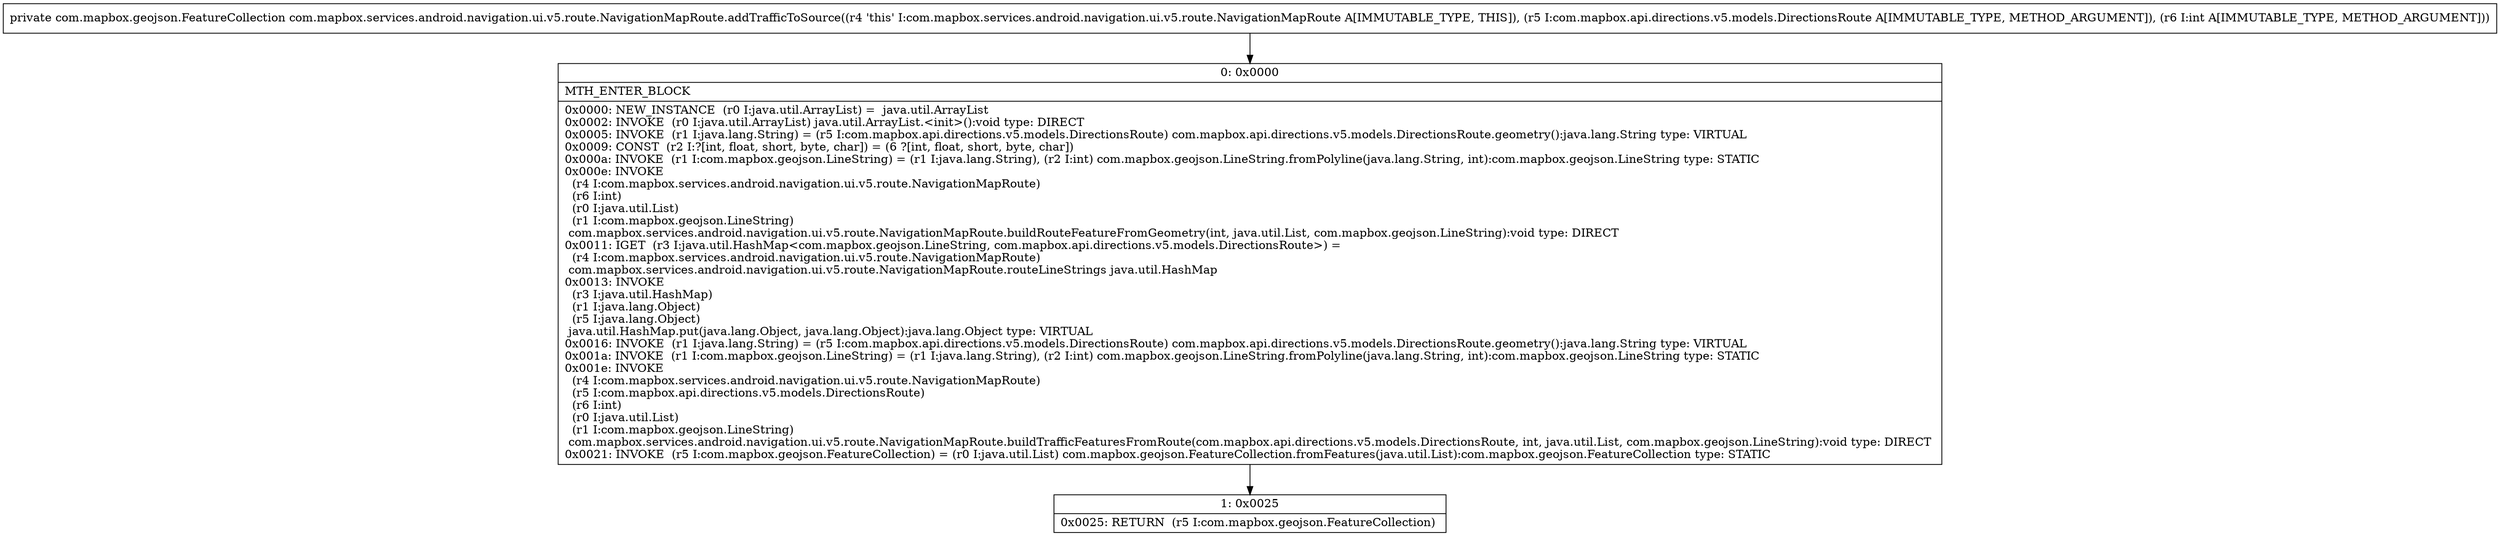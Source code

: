 digraph "CFG forcom.mapbox.services.android.navigation.ui.v5.route.NavigationMapRoute.addTrafficToSource(Lcom\/mapbox\/api\/directions\/v5\/models\/DirectionsRoute;I)Lcom\/mapbox\/geojson\/FeatureCollection;" {
Node_0 [shape=record,label="{0\:\ 0x0000|MTH_ENTER_BLOCK\l|0x0000: NEW_INSTANCE  (r0 I:java.util.ArrayList) =  java.util.ArrayList \l0x0002: INVOKE  (r0 I:java.util.ArrayList) java.util.ArrayList.\<init\>():void type: DIRECT \l0x0005: INVOKE  (r1 I:java.lang.String) = (r5 I:com.mapbox.api.directions.v5.models.DirectionsRoute) com.mapbox.api.directions.v5.models.DirectionsRoute.geometry():java.lang.String type: VIRTUAL \l0x0009: CONST  (r2 I:?[int, float, short, byte, char]) = (6 ?[int, float, short, byte, char]) \l0x000a: INVOKE  (r1 I:com.mapbox.geojson.LineString) = (r1 I:java.lang.String), (r2 I:int) com.mapbox.geojson.LineString.fromPolyline(java.lang.String, int):com.mapbox.geojson.LineString type: STATIC \l0x000e: INVOKE  \l  (r4 I:com.mapbox.services.android.navigation.ui.v5.route.NavigationMapRoute)\l  (r6 I:int)\l  (r0 I:java.util.List)\l  (r1 I:com.mapbox.geojson.LineString)\l com.mapbox.services.android.navigation.ui.v5.route.NavigationMapRoute.buildRouteFeatureFromGeometry(int, java.util.List, com.mapbox.geojson.LineString):void type: DIRECT \l0x0011: IGET  (r3 I:java.util.HashMap\<com.mapbox.geojson.LineString, com.mapbox.api.directions.v5.models.DirectionsRoute\>) = \l  (r4 I:com.mapbox.services.android.navigation.ui.v5.route.NavigationMapRoute)\l com.mapbox.services.android.navigation.ui.v5.route.NavigationMapRoute.routeLineStrings java.util.HashMap \l0x0013: INVOKE  \l  (r3 I:java.util.HashMap)\l  (r1 I:java.lang.Object)\l  (r5 I:java.lang.Object)\l java.util.HashMap.put(java.lang.Object, java.lang.Object):java.lang.Object type: VIRTUAL \l0x0016: INVOKE  (r1 I:java.lang.String) = (r5 I:com.mapbox.api.directions.v5.models.DirectionsRoute) com.mapbox.api.directions.v5.models.DirectionsRoute.geometry():java.lang.String type: VIRTUAL \l0x001a: INVOKE  (r1 I:com.mapbox.geojson.LineString) = (r1 I:java.lang.String), (r2 I:int) com.mapbox.geojson.LineString.fromPolyline(java.lang.String, int):com.mapbox.geojson.LineString type: STATIC \l0x001e: INVOKE  \l  (r4 I:com.mapbox.services.android.navigation.ui.v5.route.NavigationMapRoute)\l  (r5 I:com.mapbox.api.directions.v5.models.DirectionsRoute)\l  (r6 I:int)\l  (r0 I:java.util.List)\l  (r1 I:com.mapbox.geojson.LineString)\l com.mapbox.services.android.navigation.ui.v5.route.NavigationMapRoute.buildTrafficFeaturesFromRoute(com.mapbox.api.directions.v5.models.DirectionsRoute, int, java.util.List, com.mapbox.geojson.LineString):void type: DIRECT \l0x0021: INVOKE  (r5 I:com.mapbox.geojson.FeatureCollection) = (r0 I:java.util.List) com.mapbox.geojson.FeatureCollection.fromFeatures(java.util.List):com.mapbox.geojson.FeatureCollection type: STATIC \l}"];
Node_1 [shape=record,label="{1\:\ 0x0025|0x0025: RETURN  (r5 I:com.mapbox.geojson.FeatureCollection) \l}"];
MethodNode[shape=record,label="{private com.mapbox.geojson.FeatureCollection com.mapbox.services.android.navigation.ui.v5.route.NavigationMapRoute.addTrafficToSource((r4 'this' I:com.mapbox.services.android.navigation.ui.v5.route.NavigationMapRoute A[IMMUTABLE_TYPE, THIS]), (r5 I:com.mapbox.api.directions.v5.models.DirectionsRoute A[IMMUTABLE_TYPE, METHOD_ARGUMENT]), (r6 I:int A[IMMUTABLE_TYPE, METHOD_ARGUMENT])) }"];
MethodNode -> Node_0;
Node_0 -> Node_1;
}

